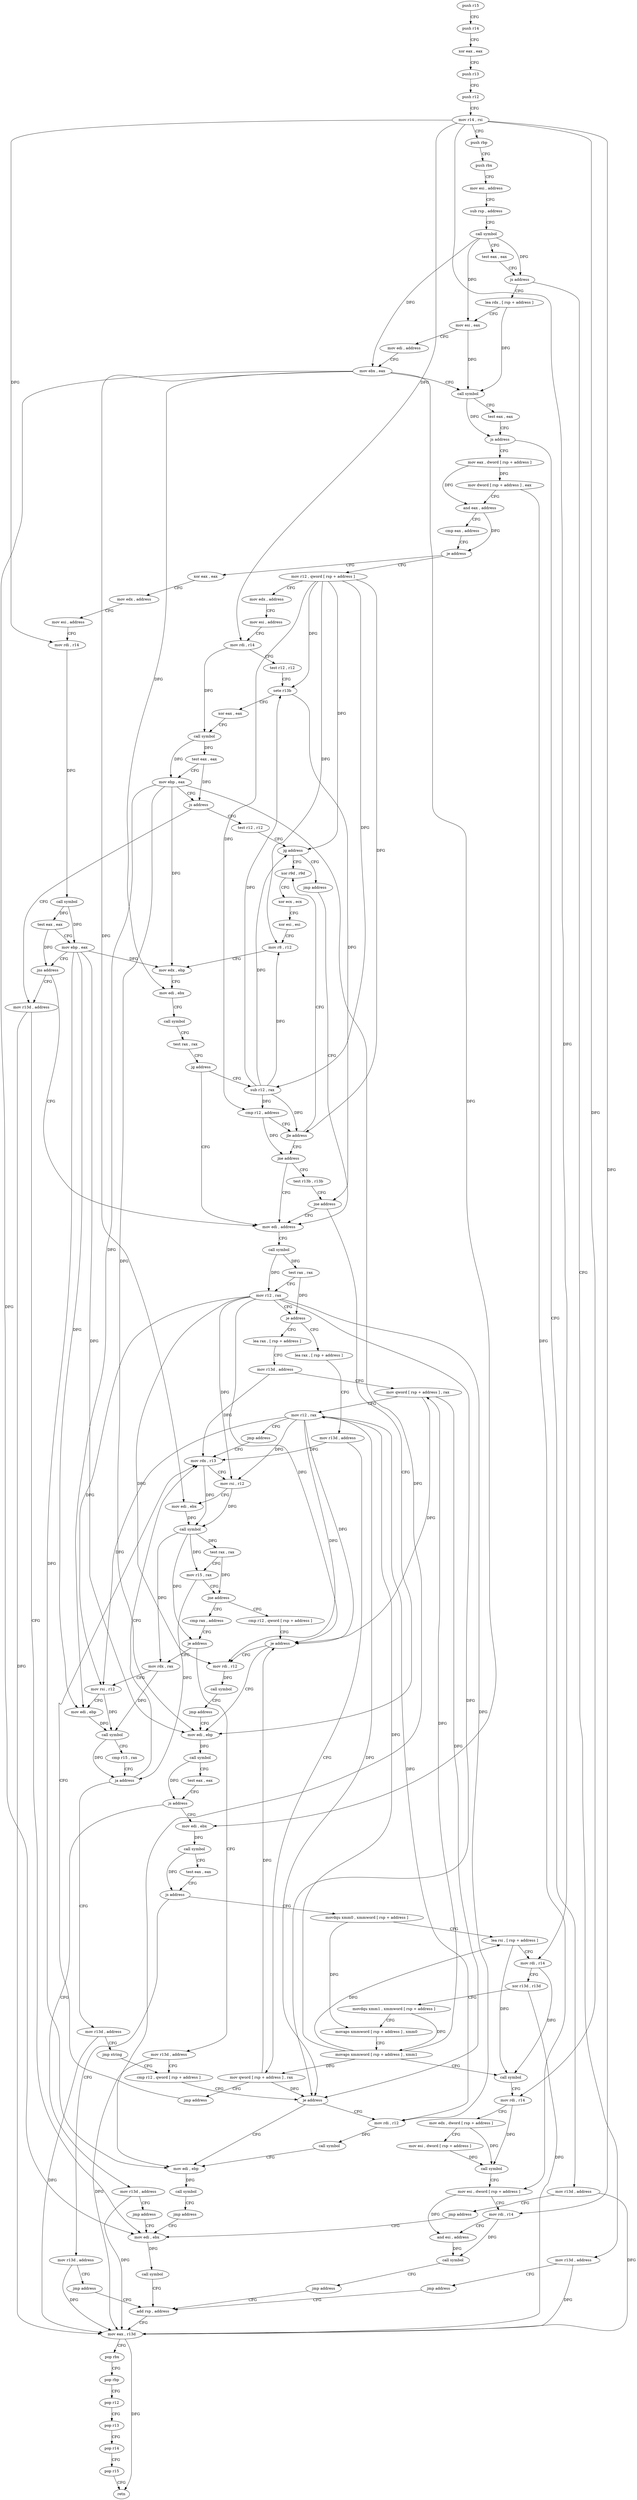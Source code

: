 digraph "func" {
"4218112" [label = "push r15" ]
"4218114" [label = "push r14" ]
"4218116" [label = "xor eax , eax" ]
"4218118" [label = "push r13" ]
"4218120" [label = "push r12" ]
"4218122" [label = "mov r14 , rsi" ]
"4218125" [label = "push rbp" ]
"4218126" [label = "push rbx" ]
"4218127" [label = "mov esi , address" ]
"4218132" [label = "sub rsp , address" ]
"4218139" [label = "call symbol" ]
"4218144" [label = "test eax , eax" ]
"4218146" [label = "js address" ]
"4218715" [label = "mov r13d , address" ]
"4218152" [label = "lea rdx , [ rsp + address ]" ]
"4218721" [label = "jmp address" ]
"4218238" [label = "add rsp , address" ]
"4218157" [label = "mov esi , eax" ]
"4218159" [label = "mov edi , address" ]
"4218164" [label = "mov ebx , eax" ]
"4218166" [label = "call symbol" ]
"4218171" [label = "test eax , eax" ]
"4218173" [label = "js address" ]
"4218624" [label = "mov r13d , address" ]
"4218179" [label = "mov eax , dword [ rsp + address ]" ]
"4218245" [label = "mov eax , r13d" ]
"4218248" [label = "pop rbx" ]
"4218249" [label = "pop rbp" ]
"4218250" [label = "pop r12" ]
"4218252" [label = "pop r13" ]
"4218254" [label = "pop r14" ]
"4218256" [label = "pop r15" ]
"4218258" [label = "retn" ]
"4218630" [label = "jmp address" ]
"4218231" [label = "mov edi , ebx" ]
"4218183" [label = "mov dword [ rsp + address ] , eax" ]
"4218187" [label = "and eax , address" ]
"4218192" [label = "cmp eax , address" ]
"4218197" [label = "je address" ]
"4218264" [label = "mov r12 , qword [ rsp + address ]" ]
"4218199" [label = "xor eax , eax" ]
"4218233" [label = "call symbol" ]
"4218269" [label = "mov edx , address" ]
"4218274" [label = "mov esi , address" ]
"4218279" [label = "mov rdi , r14" ]
"4218282" [label = "test r12 , r12" ]
"4218285" [label = "sete r13b" ]
"4218289" [label = "xor eax , eax" ]
"4218291" [label = "call symbol" ]
"4218296" [label = "test eax , eax" ]
"4218298" [label = "mov ebp , eax" ]
"4218300" [label = "js address" ]
"4218225" [label = "mov r13d , address" ]
"4218302" [label = "test r12 , r12" ]
"4218201" [label = "mov edx , address" ]
"4218206" [label = "mov esi , address" ]
"4218211" [label = "mov rdi , r14" ]
"4218214" [label = "call symbol" ]
"4218219" [label = "test eax , eax" ]
"4218221" [label = "mov ebp , eax" ]
"4218223" [label = "jns address" ]
"4218349" [label = "mov edi , address" ]
"4218305" [label = "jg address" ]
"4218325" [label = "xor r9d , r9d" ]
"4218307" [label = "jmp address" ]
"4218354" [label = "call symbol" ]
"4218359" [label = "test rax , rax" ]
"4218362" [label = "mov r12 , rax" ]
"4218365" [label = "je address" ]
"4218688" [label = "lea rax , [ rsp + address ]" ]
"4218371" [label = "lea rax , [ rsp + address ]" ]
"4218328" [label = "xor ecx , ecx" ]
"4218330" [label = "xor esi , esi" ]
"4218332" [label = "mov r8 , r12" ]
"4218335" [label = "mov edx , ebp" ]
"4218337" [label = "mov edi , ebx" ]
"4218339" [label = "call symbol" ]
"4218344" [label = "test rax , rax" ]
"4218347" [label = "jg address" ]
"4218312" [label = "sub r12 , rax" ]
"4218696" [label = "mov r13d , address" ]
"4218702" [label = "mov qword [ rsp + address ] , rax" ]
"4218707" [label = "mov r12 , rax" ]
"4218710" [label = "jmp address" ]
"4218432" [label = "mov rdx , r13" ]
"4218379" [label = "mov r13d , address" ]
"4218385" [label = "mov qword [ rsp + address ] , rax" ]
"4218390" [label = "jmp address" ]
"4218315" [label = "cmp r12 , address" ]
"4218319" [label = "jle address" ]
"4218480" [label = "jne address" ]
"4218435" [label = "mov rsi , r12" ]
"4218438" [label = "mov edi , ebx" ]
"4218440" [label = "call symbol" ]
"4218445" [label = "test rax , rax" ]
"4218448" [label = "mov r15 , rax" ]
"4218451" [label = "jne address" ]
"4218400" [label = "cmp rax , address" ]
"4218453" [label = "cmp r12 , qword [ rsp + address ]" ]
"4218486" [label = "test r13b , r13b" ]
"4218404" [label = "je address" ]
"4218640" [label = "mov r13d , address" ]
"4218410" [label = "mov rdx , rax" ]
"4218458" [label = "je address" ]
"4218495" [label = "mov edi , ebp" ]
"4218460" [label = "mov rdi , r12" ]
"4218489" [label = "jne address" ]
"4218646" [label = "cmp r12 , qword [ rsp + address ]" ]
"4218413" [label = "mov rsi , r12" ]
"4218416" [label = "mov edi , ebp" ]
"4218418" [label = "call symbol" ]
"4218423" [label = "cmp r15 , rax" ]
"4218426" [label = "ja address" ]
"4218680" [label = "mov r13d , address" ]
"4218497" [label = "call symbol" ]
"4218502" [label = "test eax , eax" ]
"4218504" [label = "js address" ]
"4218608" [label = "mov r13d , address" ]
"4218506" [label = "mov edi , ebx" ]
"4218463" [label = "call symbol" ]
"4218468" [label = "jmp address" ]
"4218661" [label = "mov edi , ebp" ]
"4218663" [label = "call symbol" ]
"4218668" [label = "jmp address" ]
"4218653" [label = "mov rdi , r12" ]
"4218656" [label = "call symbol" ]
"4218686" [label = "jmp string" ]
"4218614" [label = "jmp address" ]
"4218508" [label = "call symbol" ]
"4218513" [label = "test eax , eax" ]
"4218515" [label = "js address" ]
"4218726" [label = "mov r13d , address" ]
"4218521" [label = "movdqu xmm0 , xmmword [ rsp + address ]" ]
"4218651" [label = "je address" ]
"4218732" [label = "jmp address" ]
"4218527" [label = "lea rsi , [ rsp + address ]" ]
"4218535" [label = "mov rdi , r14" ]
"4218538" [label = "xor r13d , r13d" ]
"4218541" [label = "movdqu xmm1 , xmmword [ rsp + address ]" ]
"4218547" [label = "movaps xmmword [ rsp + address ] , xmm0" ]
"4218555" [label = "movaps xmmword [ rsp + address ] , xmm1" ]
"4218563" [label = "call symbol" ]
"4218568" [label = "mov rdi , r14" ]
"4218571" [label = "mov edx , dword [ rsp + address ]" ]
"4218575" [label = "mov esi , dword [ rsp + address ]" ]
"4218579" [label = "call symbol" ]
"4218584" [label = "mov esi , dword [ rsp + address ]" ]
"4218588" [label = "mov rdi , r14" ]
"4218591" [label = "and esi , address" ]
"4218597" [label = "call symbol" ]
"4218602" [label = "jmp address" ]
"4218112" -> "4218114" [ label = "CFG" ]
"4218114" -> "4218116" [ label = "CFG" ]
"4218116" -> "4218118" [ label = "CFG" ]
"4218118" -> "4218120" [ label = "CFG" ]
"4218120" -> "4218122" [ label = "CFG" ]
"4218122" -> "4218125" [ label = "CFG" ]
"4218122" -> "4218279" [ label = "DFG" ]
"4218122" -> "4218211" [ label = "DFG" ]
"4218122" -> "4218535" [ label = "DFG" ]
"4218122" -> "4218568" [ label = "DFG" ]
"4218122" -> "4218588" [ label = "DFG" ]
"4218125" -> "4218126" [ label = "CFG" ]
"4218126" -> "4218127" [ label = "CFG" ]
"4218127" -> "4218132" [ label = "CFG" ]
"4218132" -> "4218139" [ label = "CFG" ]
"4218139" -> "4218144" [ label = "CFG" ]
"4218139" -> "4218146" [ label = "DFG" ]
"4218139" -> "4218157" [ label = "DFG" ]
"4218139" -> "4218164" [ label = "DFG" ]
"4218144" -> "4218146" [ label = "CFG" ]
"4218146" -> "4218715" [ label = "CFG" ]
"4218146" -> "4218152" [ label = "CFG" ]
"4218715" -> "4218721" [ label = "CFG" ]
"4218715" -> "4218245" [ label = "DFG" ]
"4218152" -> "4218157" [ label = "CFG" ]
"4218152" -> "4218166" [ label = "DFG" ]
"4218721" -> "4218238" [ label = "CFG" ]
"4218238" -> "4218245" [ label = "CFG" ]
"4218157" -> "4218159" [ label = "CFG" ]
"4218157" -> "4218166" [ label = "DFG" ]
"4218159" -> "4218164" [ label = "CFG" ]
"4218164" -> "4218166" [ label = "CFG" ]
"4218164" -> "4218231" [ label = "DFG" ]
"4218164" -> "4218337" [ label = "DFG" ]
"4218164" -> "4218438" [ label = "DFG" ]
"4218164" -> "4218506" [ label = "DFG" ]
"4218166" -> "4218171" [ label = "CFG" ]
"4218166" -> "4218173" [ label = "DFG" ]
"4218171" -> "4218173" [ label = "CFG" ]
"4218173" -> "4218624" [ label = "CFG" ]
"4218173" -> "4218179" [ label = "CFG" ]
"4218624" -> "4218630" [ label = "CFG" ]
"4218624" -> "4218245" [ label = "DFG" ]
"4218179" -> "4218183" [ label = "DFG" ]
"4218179" -> "4218187" [ label = "DFG" ]
"4218245" -> "4218248" [ label = "CFG" ]
"4218245" -> "4218258" [ label = "DFG" ]
"4218248" -> "4218249" [ label = "CFG" ]
"4218249" -> "4218250" [ label = "CFG" ]
"4218250" -> "4218252" [ label = "CFG" ]
"4218252" -> "4218254" [ label = "CFG" ]
"4218254" -> "4218256" [ label = "CFG" ]
"4218256" -> "4218258" [ label = "CFG" ]
"4218630" -> "4218231" [ label = "CFG" ]
"4218231" -> "4218233" [ label = "DFG" ]
"4218183" -> "4218187" [ label = "CFG" ]
"4218183" -> "4218584" [ label = "DFG" ]
"4218187" -> "4218192" [ label = "CFG" ]
"4218187" -> "4218197" [ label = "DFG" ]
"4218192" -> "4218197" [ label = "CFG" ]
"4218197" -> "4218264" [ label = "CFG" ]
"4218197" -> "4218199" [ label = "CFG" ]
"4218264" -> "4218269" [ label = "CFG" ]
"4218264" -> "4218285" [ label = "DFG" ]
"4218264" -> "4218305" [ label = "DFG" ]
"4218264" -> "4218332" [ label = "DFG" ]
"4218264" -> "4218312" [ label = "DFG" ]
"4218264" -> "4218315" [ label = "DFG" ]
"4218264" -> "4218319" [ label = "DFG" ]
"4218199" -> "4218201" [ label = "CFG" ]
"4218233" -> "4218238" [ label = "CFG" ]
"4218269" -> "4218274" [ label = "CFG" ]
"4218274" -> "4218279" [ label = "CFG" ]
"4218279" -> "4218282" [ label = "CFG" ]
"4218279" -> "4218291" [ label = "DFG" ]
"4218282" -> "4218285" [ label = "CFG" ]
"4218285" -> "4218289" [ label = "CFG" ]
"4218285" -> "4218489" [ label = "DFG" ]
"4218289" -> "4218291" [ label = "CFG" ]
"4218291" -> "4218296" [ label = "DFG" ]
"4218291" -> "4218298" [ label = "DFG" ]
"4218296" -> "4218298" [ label = "CFG" ]
"4218296" -> "4218300" [ label = "DFG" ]
"4218298" -> "4218300" [ label = "CFG" ]
"4218298" -> "4218335" [ label = "DFG" ]
"4218298" -> "4218416" [ label = "DFG" ]
"4218298" -> "4218495" [ label = "DFG" ]
"4218298" -> "4218661" [ label = "DFG" ]
"4218300" -> "4218225" [ label = "CFG" ]
"4218300" -> "4218302" [ label = "CFG" ]
"4218225" -> "4218231" [ label = "CFG" ]
"4218225" -> "4218245" [ label = "DFG" ]
"4218302" -> "4218305" [ label = "CFG" ]
"4218201" -> "4218206" [ label = "CFG" ]
"4218206" -> "4218211" [ label = "CFG" ]
"4218211" -> "4218214" [ label = "DFG" ]
"4218214" -> "4218219" [ label = "DFG" ]
"4218214" -> "4218221" [ label = "DFG" ]
"4218219" -> "4218221" [ label = "CFG" ]
"4218219" -> "4218223" [ label = "DFG" ]
"4218221" -> "4218223" [ label = "CFG" ]
"4218221" -> "4218335" [ label = "DFG" ]
"4218221" -> "4218416" [ label = "DFG" ]
"4218221" -> "4218495" [ label = "DFG" ]
"4218221" -> "4218661" [ label = "DFG" ]
"4218223" -> "4218349" [ label = "CFG" ]
"4218223" -> "4218225" [ label = "CFG" ]
"4218349" -> "4218354" [ label = "CFG" ]
"4218305" -> "4218325" [ label = "CFG" ]
"4218305" -> "4218307" [ label = "CFG" ]
"4218325" -> "4218328" [ label = "CFG" ]
"4218307" -> "4218349" [ label = "CFG" ]
"4218354" -> "4218359" [ label = "DFG" ]
"4218354" -> "4218362" [ label = "DFG" ]
"4218359" -> "4218362" [ label = "CFG" ]
"4218359" -> "4218365" [ label = "DFG" ]
"4218362" -> "4218365" [ label = "CFG" ]
"4218362" -> "4218435" [ label = "DFG" ]
"4218362" -> "4218458" [ label = "DFG" ]
"4218362" -> "4218413" [ label = "DFG" ]
"4218362" -> "4218460" [ label = "DFG" ]
"4218362" -> "4218651" [ label = "DFG" ]
"4218362" -> "4218653" [ label = "DFG" ]
"4218365" -> "4218688" [ label = "CFG" ]
"4218365" -> "4218371" [ label = "CFG" ]
"4218688" -> "4218696" [ label = "CFG" ]
"4218371" -> "4218379" [ label = "CFG" ]
"4218328" -> "4218330" [ label = "CFG" ]
"4218330" -> "4218332" [ label = "CFG" ]
"4218332" -> "4218335" [ label = "CFG" ]
"4218335" -> "4218337" [ label = "CFG" ]
"4218337" -> "4218339" [ label = "CFG" ]
"4218339" -> "4218344" [ label = "CFG" ]
"4218344" -> "4218347" [ label = "CFG" ]
"4218347" -> "4218312" [ label = "CFG" ]
"4218347" -> "4218349" [ label = "CFG" ]
"4218312" -> "4218315" [ label = "DFG" ]
"4218312" -> "4218285" [ label = "DFG" ]
"4218312" -> "4218305" [ label = "DFG" ]
"4218312" -> "4218332" [ label = "DFG" ]
"4218312" -> "4218319" [ label = "DFG" ]
"4218696" -> "4218702" [ label = "CFG" ]
"4218696" -> "4218432" [ label = "DFG" ]
"4218702" -> "4218707" [ label = "CFG" ]
"4218702" -> "4218458" [ label = "DFG" ]
"4218702" -> "4218651" [ label = "DFG" ]
"4218707" -> "4218710" [ label = "CFG" ]
"4218707" -> "4218435" [ label = "DFG" ]
"4218707" -> "4218458" [ label = "DFG" ]
"4218707" -> "4218413" [ label = "DFG" ]
"4218707" -> "4218460" [ label = "DFG" ]
"4218707" -> "4218651" [ label = "DFG" ]
"4218707" -> "4218653" [ label = "DFG" ]
"4218710" -> "4218432" [ label = "CFG" ]
"4218432" -> "4218435" [ label = "CFG" ]
"4218432" -> "4218440" [ label = "DFG" ]
"4218379" -> "4218385" [ label = "CFG" ]
"4218379" -> "4218432" [ label = "DFG" ]
"4218385" -> "4218390" [ label = "CFG" ]
"4218385" -> "4218458" [ label = "DFG" ]
"4218385" -> "4218651" [ label = "DFG" ]
"4218390" -> "4218432" [ label = "CFG" ]
"4218315" -> "4218319" [ label = "CFG" ]
"4218315" -> "4218480" [ label = "DFG" ]
"4218319" -> "4218480" [ label = "CFG" ]
"4218319" -> "4218325" [ label = "CFG" ]
"4218480" -> "4218349" [ label = "CFG" ]
"4218480" -> "4218486" [ label = "CFG" ]
"4218435" -> "4218438" [ label = "CFG" ]
"4218435" -> "4218440" [ label = "DFG" ]
"4218438" -> "4218440" [ label = "DFG" ]
"4218440" -> "4218445" [ label = "DFG" ]
"4218440" -> "4218448" [ label = "DFG" ]
"4218440" -> "4218404" [ label = "DFG" ]
"4218440" -> "4218410" [ label = "DFG" ]
"4218445" -> "4218448" [ label = "CFG" ]
"4218445" -> "4218451" [ label = "DFG" ]
"4218448" -> "4218451" [ label = "CFG" ]
"4218448" -> "4218426" [ label = "DFG" ]
"4218451" -> "4218400" [ label = "CFG" ]
"4218451" -> "4218453" [ label = "CFG" ]
"4218400" -> "4218404" [ label = "CFG" ]
"4218453" -> "4218458" [ label = "CFG" ]
"4218486" -> "4218489" [ label = "CFG" ]
"4218404" -> "4218640" [ label = "CFG" ]
"4218404" -> "4218410" [ label = "CFG" ]
"4218640" -> "4218646" [ label = "CFG" ]
"4218640" -> "4218245" [ label = "DFG" ]
"4218410" -> "4218413" [ label = "CFG" ]
"4218410" -> "4218418" [ label = "DFG" ]
"4218458" -> "4218495" [ label = "CFG" ]
"4218458" -> "4218460" [ label = "CFG" ]
"4218495" -> "4218497" [ label = "DFG" ]
"4218460" -> "4218463" [ label = "DFG" ]
"4218489" -> "4218349" [ label = "CFG" ]
"4218489" -> "4218495" [ label = "CFG" ]
"4218646" -> "4218651" [ label = "CFG" ]
"4218413" -> "4218416" [ label = "CFG" ]
"4218413" -> "4218418" [ label = "DFG" ]
"4218416" -> "4218418" [ label = "DFG" ]
"4218418" -> "4218423" [ label = "CFG" ]
"4218418" -> "4218426" [ label = "DFG" ]
"4218423" -> "4218426" [ label = "CFG" ]
"4218426" -> "4218680" [ label = "CFG" ]
"4218426" -> "4218432" [ label = "CFG" ]
"4218680" -> "4218686" [ label = "CFG" ]
"4218680" -> "4218245" [ label = "DFG" ]
"4218497" -> "4218502" [ label = "CFG" ]
"4218497" -> "4218504" [ label = "DFG" ]
"4218502" -> "4218504" [ label = "CFG" ]
"4218504" -> "4218608" [ label = "CFG" ]
"4218504" -> "4218506" [ label = "CFG" ]
"4218608" -> "4218614" [ label = "CFG" ]
"4218608" -> "4218245" [ label = "DFG" ]
"4218506" -> "4218508" [ label = "DFG" ]
"4218463" -> "4218468" [ label = "CFG" ]
"4218468" -> "4218495" [ label = "CFG" ]
"4218661" -> "4218663" [ label = "DFG" ]
"4218663" -> "4218668" [ label = "CFG" ]
"4218668" -> "4218231" [ label = "CFG" ]
"4218653" -> "4218656" [ label = "DFG" ]
"4218656" -> "4218661" [ label = "CFG" ]
"4218686" -> "4218646" [ label = "CFG" ]
"4218614" -> "4218231" [ label = "CFG" ]
"4218508" -> "4218513" [ label = "CFG" ]
"4218508" -> "4218515" [ label = "DFG" ]
"4218513" -> "4218515" [ label = "CFG" ]
"4218515" -> "4218726" [ label = "CFG" ]
"4218515" -> "4218521" [ label = "CFG" ]
"4218726" -> "4218732" [ label = "CFG" ]
"4218726" -> "4218245" [ label = "DFG" ]
"4218521" -> "4218527" [ label = "CFG" ]
"4218521" -> "4218547" [ label = "DFG" ]
"4218651" -> "4218661" [ label = "CFG" ]
"4218651" -> "4218653" [ label = "CFG" ]
"4218732" -> "4218238" [ label = "CFG" ]
"4218527" -> "4218535" [ label = "CFG" ]
"4218527" -> "4218563" [ label = "DFG" ]
"4218535" -> "4218538" [ label = "CFG" ]
"4218535" -> "4218563" [ label = "DFG" ]
"4218538" -> "4218541" [ label = "CFG" ]
"4218538" -> "4218245" [ label = "DFG" ]
"4218541" -> "4218547" [ label = "CFG" ]
"4218541" -> "4218555" [ label = "DFG" ]
"4218547" -> "4218555" [ label = "CFG" ]
"4218555" -> "4218563" [ label = "CFG" ]
"4218555" -> "4218702" [ label = "DFG" ]
"4218555" -> "4218707" [ label = "DFG" ]
"4218555" -> "4218385" [ label = "DFG" ]
"4218555" -> "4218527" [ label = "DFG" ]
"4218563" -> "4218568" [ label = "CFG" ]
"4218568" -> "4218571" [ label = "CFG" ]
"4218568" -> "4218579" [ label = "DFG" ]
"4218571" -> "4218575" [ label = "CFG" ]
"4218571" -> "4218579" [ label = "DFG" ]
"4218575" -> "4218579" [ label = "DFG" ]
"4218579" -> "4218584" [ label = "CFG" ]
"4218584" -> "4218588" [ label = "CFG" ]
"4218584" -> "4218591" [ label = "DFG" ]
"4218588" -> "4218591" [ label = "CFG" ]
"4218588" -> "4218597" [ label = "DFG" ]
"4218591" -> "4218597" [ label = "DFG" ]
"4218597" -> "4218602" [ label = "CFG" ]
"4218602" -> "4218238" [ label = "CFG" ]
}
